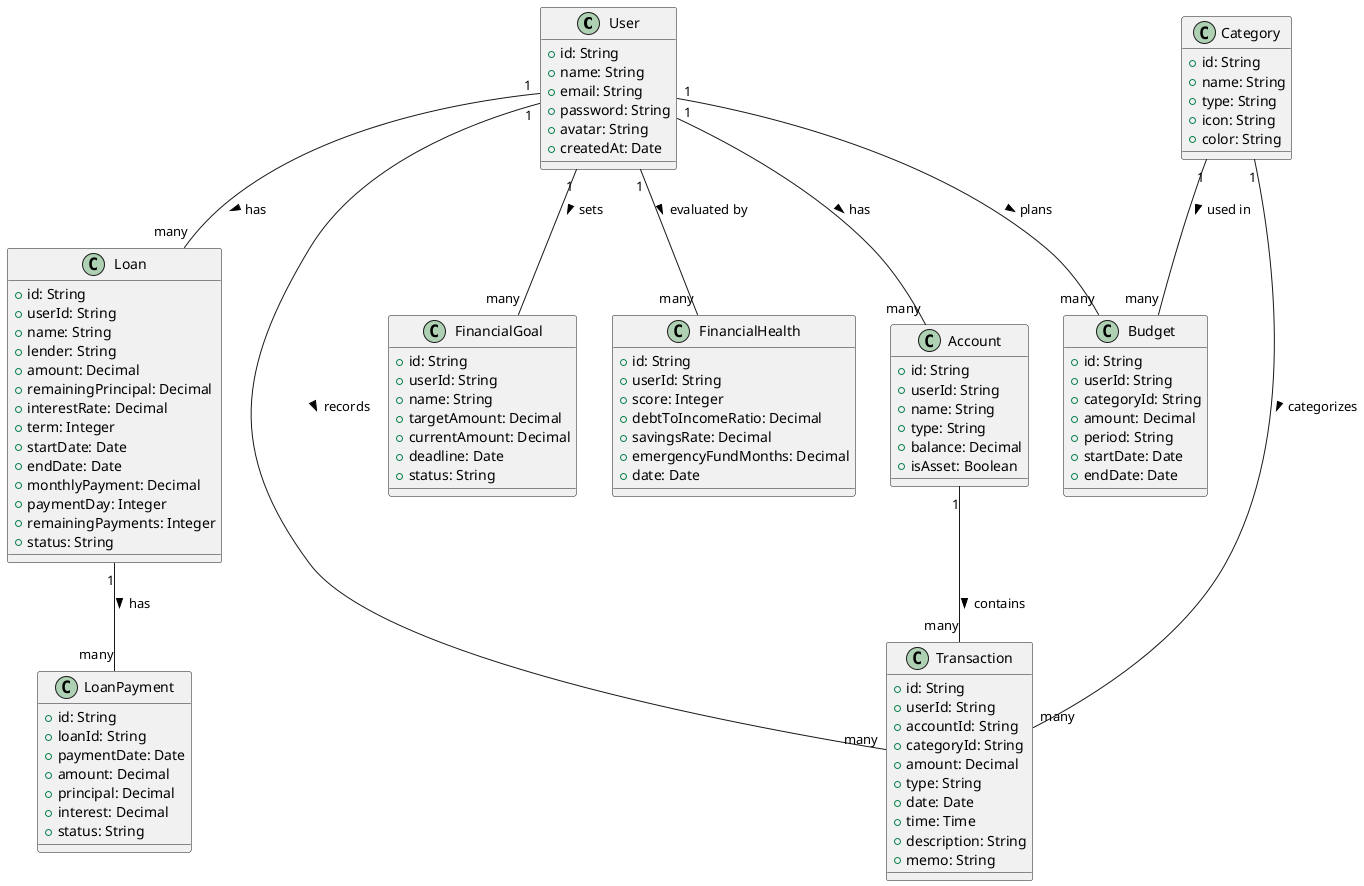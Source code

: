 @startuml

' 用户实体
class User {
  +id: String
  +name: String
  +email: String
  +password: String
  +avatar: String
  +createdAt: Date
}

' 账户实体
class Account {
  +id: String
  +userId: String
  +name: String
  +type: String
  +balance: Decimal
  +isAsset: Boolean
}

' 交易分类
class Category {
  +id: String
  +name: String
  +type: String
  +icon: String
  +color: String
}

' 交易记录
class Transaction {
  +id: String
  +userId: String
  +accountId: String
  +categoryId: String
  +amount: Decimal
  +type: String
  +date: Date
  +time: Time
  +description: String
  +memo: String
}

' 贷款
class Loan {
  +id: String
  +userId: String
  +name: String
  +lender: String
  +amount: Decimal
  +remainingPrincipal: Decimal
  +interestRate: Decimal
  +term: Integer
  +startDate: Date
  +endDate: Date
  +monthlyPayment: Decimal
  +paymentDay: Integer
  +remainingPayments: Integer
  +status: String
}

' 贷款还款记录
class LoanPayment {
  +id: String
  +loanId: String
  +paymentDate: Date
  +amount: Decimal
  +principal: Decimal
  +interest: Decimal
  +status: String
}

' 财务目标
class FinancialGoal {
  +id: String
  +userId: String
  +name: String
  +targetAmount: Decimal
  +currentAmount: Decimal
  +deadline: Date
  +status: String
}

' 预算
class Budget {
  +id: String
  +userId: String
  +categoryId: String
  +amount: Decimal
  +period: String
  +startDate: Date
  +endDate: Date
}

' 财务健康度
class FinancialHealth {
  +id: String
  +userId: String
  +score: Integer
  +debtToIncomeRatio: Decimal
  +savingsRate: Decimal
  +emergencyFundMonths: Decimal
  +date: Date
}

' 定义关系
User "1" -- "many" Account : has >
User "1" -- "many" Transaction : records >
User "1" -- "many" Loan : has >
User "1" -- "many" FinancialGoal : sets >
User "1" -- "many" Budget : plans >
User "1" -- "many" FinancialHealth : evaluated by >

Account "1" -- "many" Transaction : contains >

Category "1" -- "many" Transaction : categorizes >
Category "1" -- "many" Budget : used in >

Loan "1" -- "many" LoanPayment : has >

@enduml
